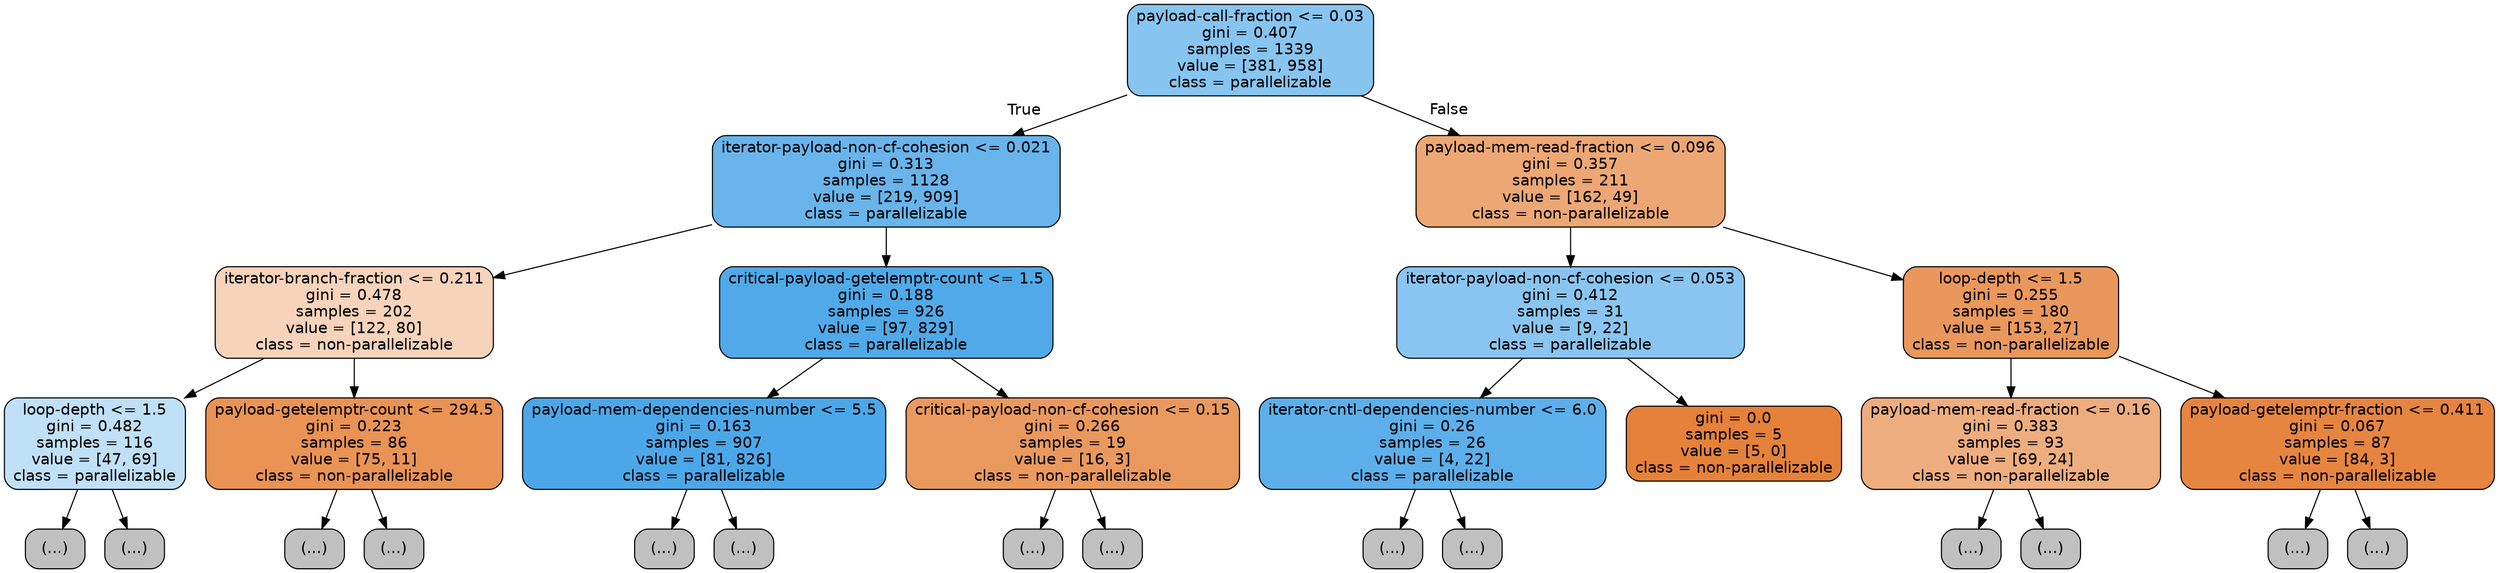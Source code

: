 digraph Tree {
node [shape=box, style="filled, rounded", color="black", fontname=helvetica] ;
edge [fontname=helvetica] ;
0 [label="payload-call-fraction <= 0.03\ngini = 0.407\nsamples = 1339\nvalue = [381, 958]\nclass = parallelizable", fillcolor="#399de59a"] ;
1 [label="iterator-payload-non-cf-cohesion <= 0.021\ngini = 0.313\nsamples = 1128\nvalue = [219, 909]\nclass = parallelizable", fillcolor="#399de5c2"] ;
0 -> 1 [labeldistance=2.5, labelangle=45, headlabel="True"] ;
2 [label="iterator-branch-fraction <= 0.211\ngini = 0.478\nsamples = 202\nvalue = [122, 80]\nclass = non-parallelizable", fillcolor="#e5813958"] ;
1 -> 2 ;
3 [label="loop-depth <= 1.5\ngini = 0.482\nsamples = 116\nvalue = [47, 69]\nclass = parallelizable", fillcolor="#399de551"] ;
2 -> 3 ;
4 [label="(...)", fillcolor="#C0C0C0"] ;
3 -> 4 ;
17 [label="(...)", fillcolor="#C0C0C0"] ;
3 -> 17 ;
34 [label="payload-getelemptr-count <= 294.5\ngini = 0.223\nsamples = 86\nvalue = [75, 11]\nclass = non-parallelizable", fillcolor="#e58139da"] ;
2 -> 34 ;
35 [label="(...)", fillcolor="#C0C0C0"] ;
34 -> 35 ;
48 [label="(...)", fillcolor="#C0C0C0"] ;
34 -> 48 ;
49 [label="critical-payload-getelemptr-count <= 1.5\ngini = 0.188\nsamples = 926\nvalue = [97, 829]\nclass = parallelizable", fillcolor="#399de5e1"] ;
1 -> 49 ;
50 [label="payload-mem-dependencies-number <= 5.5\ngini = 0.163\nsamples = 907\nvalue = [81, 826]\nclass = parallelizable", fillcolor="#399de5e6"] ;
49 -> 50 ;
51 [label="(...)", fillcolor="#C0C0C0"] ;
50 -> 51 ;
134 [label="(...)", fillcolor="#C0C0C0"] ;
50 -> 134 ;
175 [label="critical-payload-non-cf-cohesion <= 0.15\ngini = 0.266\nsamples = 19\nvalue = [16, 3]\nclass = non-parallelizable", fillcolor="#e58139cf"] ;
49 -> 175 ;
176 [label="(...)", fillcolor="#C0C0C0"] ;
175 -> 176 ;
179 [label="(...)", fillcolor="#C0C0C0"] ;
175 -> 179 ;
180 [label="payload-mem-read-fraction <= 0.096\ngini = 0.357\nsamples = 211\nvalue = [162, 49]\nclass = non-parallelizable", fillcolor="#e58139b2"] ;
0 -> 180 [labeldistance=2.5, labelangle=-45, headlabel="False"] ;
181 [label="iterator-payload-non-cf-cohesion <= 0.053\ngini = 0.412\nsamples = 31\nvalue = [9, 22]\nclass = parallelizable", fillcolor="#399de597"] ;
180 -> 181 ;
182 [label="iterator-cntl-dependencies-number <= 6.0\ngini = 0.26\nsamples = 26\nvalue = [4, 22]\nclass = parallelizable", fillcolor="#399de5d1"] ;
181 -> 182 ;
183 [label="(...)", fillcolor="#C0C0C0"] ;
182 -> 183 ;
186 [label="(...)", fillcolor="#C0C0C0"] ;
182 -> 186 ;
187 [label="gini = 0.0\nsamples = 5\nvalue = [5, 0]\nclass = non-parallelizable", fillcolor="#e58139ff"] ;
181 -> 187 ;
188 [label="loop-depth <= 1.5\ngini = 0.255\nsamples = 180\nvalue = [153, 27]\nclass = non-parallelizable", fillcolor="#e58139d2"] ;
180 -> 188 ;
189 [label="payload-mem-read-fraction <= 0.16\ngini = 0.383\nsamples = 93\nvalue = [69, 24]\nclass = non-parallelizable", fillcolor="#e58139a6"] ;
188 -> 189 ;
190 [label="(...)", fillcolor="#C0C0C0"] ;
189 -> 190 ;
195 [label="(...)", fillcolor="#C0C0C0"] ;
189 -> 195 ;
212 [label="payload-getelemptr-fraction <= 0.411\ngini = 0.067\nsamples = 87\nvalue = [84, 3]\nclass = non-parallelizable", fillcolor="#e58139f6"] ;
188 -> 212 ;
213 [label="(...)", fillcolor="#C0C0C0"] ;
212 -> 213 ;
218 [label="(...)", fillcolor="#C0C0C0"] ;
212 -> 218 ;
}